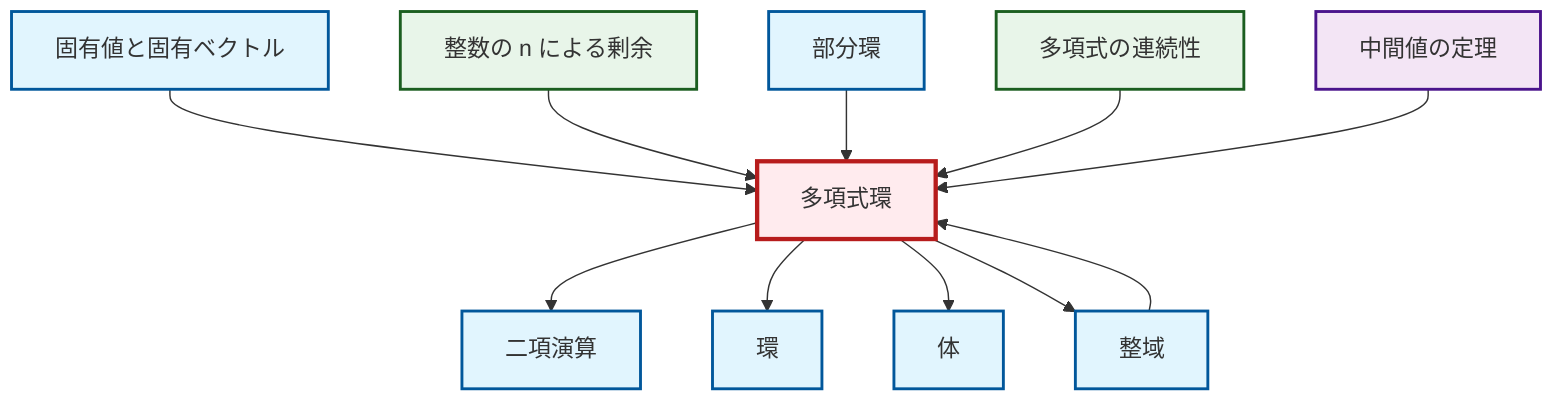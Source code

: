 graph TD
    classDef definition fill:#e1f5fe,stroke:#01579b,stroke-width:2px
    classDef theorem fill:#f3e5f5,stroke:#4a148c,stroke-width:2px
    classDef axiom fill:#fff3e0,stroke:#e65100,stroke-width:2px
    classDef example fill:#e8f5e9,stroke:#1b5e20,stroke-width:2px
    classDef current fill:#ffebee,stroke:#b71c1c,stroke-width:3px
    def-eigenvalue-eigenvector["固有値と固有ベクトル"]:::definition
    def-binary-operation["二項演算"]:::definition
    ex-quotient-integers-mod-n["整数の n による剰余"]:::example
    def-field["体"]:::definition
    def-integral-domain["整域"]:::definition
    def-ring["環"]:::definition
    def-polynomial-ring["多項式環"]:::definition
    thm-intermediate-value["中間値の定理"]:::theorem
    def-subring["部分環"]:::definition
    ex-polynomial-continuity["多項式の連続性"]:::example
    def-polynomial-ring --> def-binary-operation
    def-eigenvalue-eigenvector --> def-polynomial-ring
    ex-quotient-integers-mod-n --> def-polynomial-ring
    def-subring --> def-polynomial-ring
    def-polynomial-ring --> def-ring
    ex-polynomial-continuity --> def-polynomial-ring
    thm-intermediate-value --> def-polynomial-ring
    def-polynomial-ring --> def-field
    def-polynomial-ring --> def-integral-domain
    def-integral-domain --> def-polynomial-ring
    class def-polynomial-ring current